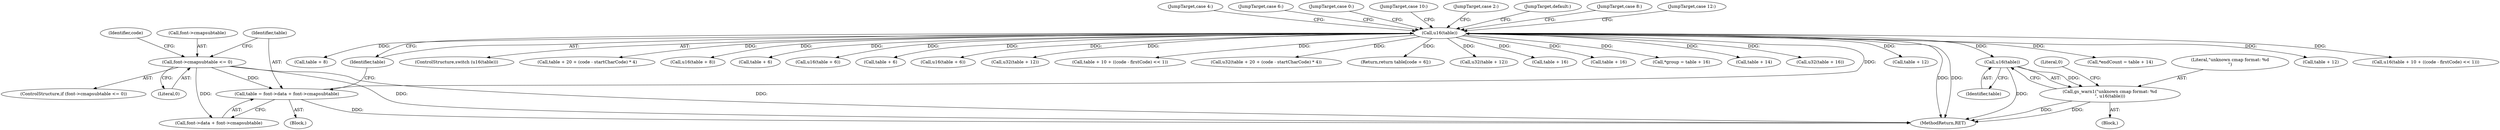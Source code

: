 digraph "0_ghostscript_961b10cdd71403072fb99401a45f3bef6ce53626@pointer" {
"1000456" [label="(Call,u16(table))"];
"1000141" [label="(Call,u16(table))"];
"1000131" [label="(Call,table = font->data + font->cmapsubtable)"];
"1000124" [label="(Call,font->cmapsubtable <= 0)"];
"1000454" [label="(Call,gs_warn1(\"unknown cmap format: %d\n\", u16(table)))"];
"1000151" [label="(JumpTarget,case 4:)"];
"1000389" [label="(Call,table + 12)"];
"1000141" [label="(Call,u16(table))"];
"1000142" [label="(Identifier,table)"];
"1000161" [label="(Call,*endCount = table + 14)"];
"1000350" [label="(Call,table + 12)"];
"1000305" [label="(JumpTarget,case 6:)"];
"1000454" [label="(Call,gs_warn1(\"unknown cmap format: %d\n\", u16(table)))"];
"1000334" [label="(Call,u16(table + 10 + ((code - firstCode) << 1)))"];
"1000128" [label="(Literal,0)"];
"1000318" [label="(Call,table + 8)"];
"1000133" [label="(Call,font->data + font->cmapsubtable)"];
"1000878" [label="(MethodReturn,RET)"];
"1000121" [label="(Block,)"];
"1000140" [label="(ControlStructure,switch (u16(table)))"];
"1000144" [label="(JumpTarget,case 0:)"];
"1000131" [label="(Call,table = font->data + font->cmapsubtable)"];
"1000130" [label="(Identifier,code)"];
"1000374" [label="(Call,table + 20 + (code - startCharCode) * 4)"];
"1000317" [label="(Call,u16(table + 8))"];
"1000311" [label="(Call,table + 6)"];
"1000156" [label="(Call,u16(table + 6))"];
"1000157" [label="(Call,table + 6)"];
"1000125" [label="(Call,font->cmapsubtable)"];
"1000310" [label="(Call,u16(table + 6))"];
"1000349" [label="(Call,u32(table + 12))"];
"1000335" [label="(Call,table + 10 + ((code - firstCode) << 1))"];
"1000373" [label="(Call,u32(table + 20 + (code - startCharCode) * 4))"];
"1000344" [label="(JumpTarget,case 10:)"];
"1000451" [label="(JumpTarget,case 2:)"];
"1000145" [label="(Return,return table[code + 6];)"];
"1000152" [label="(Block,)"];
"1000455" [label="(Literal,\"unknown cmap format: %d\n\")"];
"1000388" [label="(Call,u32(table + 12))"];
"1000132" [label="(Identifier,table)"];
"1000453" [label="(JumpTarget,default:)"];
"1000357" [label="(Call,table + 16)"];
"1000456" [label="(Call,u16(table))"];
"1000123" [label="(ControlStructure,if (font->cmapsubtable <= 0))"];
"1000124" [label="(Call,font->cmapsubtable <= 0)"];
"1000452" [label="(JumpTarget,case 8:)"];
"1000457" [label="(Identifier,table)"];
"1000395" [label="(Call,table + 16)"];
"1000393" [label="(Call,*group = table + 16)"];
"1000163" [label="(Call,table + 14)"];
"1000356" [label="(Call,u32(table + 16))"];
"1000459" [label="(Literal,0)"];
"1000383" [label="(JumpTarget,case 12:)"];
"1000456" -> "1000454"  [label="AST: "];
"1000456" -> "1000457"  [label="CFG: "];
"1000457" -> "1000456"  [label="AST: "];
"1000454" -> "1000456"  [label="CFG: "];
"1000456" -> "1000878"  [label="DDG: "];
"1000456" -> "1000454"  [label="DDG: "];
"1000141" -> "1000456"  [label="DDG: "];
"1000141" -> "1000140"  [label="AST: "];
"1000141" -> "1000142"  [label="CFG: "];
"1000142" -> "1000141"  [label="AST: "];
"1000144" -> "1000141"  [label="CFG: "];
"1000151" -> "1000141"  [label="CFG: "];
"1000305" -> "1000141"  [label="CFG: "];
"1000344" -> "1000141"  [label="CFG: "];
"1000383" -> "1000141"  [label="CFG: "];
"1000451" -> "1000141"  [label="CFG: "];
"1000452" -> "1000141"  [label="CFG: "];
"1000453" -> "1000141"  [label="CFG: "];
"1000141" -> "1000878"  [label="DDG: "];
"1000141" -> "1000878"  [label="DDG: "];
"1000131" -> "1000141"  [label="DDG: "];
"1000141" -> "1000145"  [label="DDG: "];
"1000141" -> "1000156"  [label="DDG: "];
"1000141" -> "1000157"  [label="DDG: "];
"1000141" -> "1000161"  [label="DDG: "];
"1000141" -> "1000163"  [label="DDG: "];
"1000141" -> "1000310"  [label="DDG: "];
"1000141" -> "1000311"  [label="DDG: "];
"1000141" -> "1000317"  [label="DDG: "];
"1000141" -> "1000318"  [label="DDG: "];
"1000141" -> "1000334"  [label="DDG: "];
"1000141" -> "1000335"  [label="DDG: "];
"1000141" -> "1000349"  [label="DDG: "];
"1000141" -> "1000350"  [label="DDG: "];
"1000141" -> "1000356"  [label="DDG: "];
"1000141" -> "1000357"  [label="DDG: "];
"1000141" -> "1000373"  [label="DDG: "];
"1000141" -> "1000374"  [label="DDG: "];
"1000141" -> "1000388"  [label="DDG: "];
"1000141" -> "1000389"  [label="DDG: "];
"1000141" -> "1000393"  [label="DDG: "];
"1000141" -> "1000395"  [label="DDG: "];
"1000131" -> "1000121"  [label="AST: "];
"1000131" -> "1000133"  [label="CFG: "];
"1000132" -> "1000131"  [label="AST: "];
"1000133" -> "1000131"  [label="AST: "];
"1000142" -> "1000131"  [label="CFG: "];
"1000131" -> "1000878"  [label="DDG: "];
"1000124" -> "1000131"  [label="DDG: "];
"1000124" -> "1000123"  [label="AST: "];
"1000124" -> "1000128"  [label="CFG: "];
"1000125" -> "1000124"  [label="AST: "];
"1000128" -> "1000124"  [label="AST: "];
"1000130" -> "1000124"  [label="CFG: "];
"1000132" -> "1000124"  [label="CFG: "];
"1000124" -> "1000878"  [label="DDG: "];
"1000124" -> "1000878"  [label="DDG: "];
"1000124" -> "1000133"  [label="DDG: "];
"1000454" -> "1000152"  [label="AST: "];
"1000455" -> "1000454"  [label="AST: "];
"1000459" -> "1000454"  [label="CFG: "];
"1000454" -> "1000878"  [label="DDG: "];
"1000454" -> "1000878"  [label="DDG: "];
}
